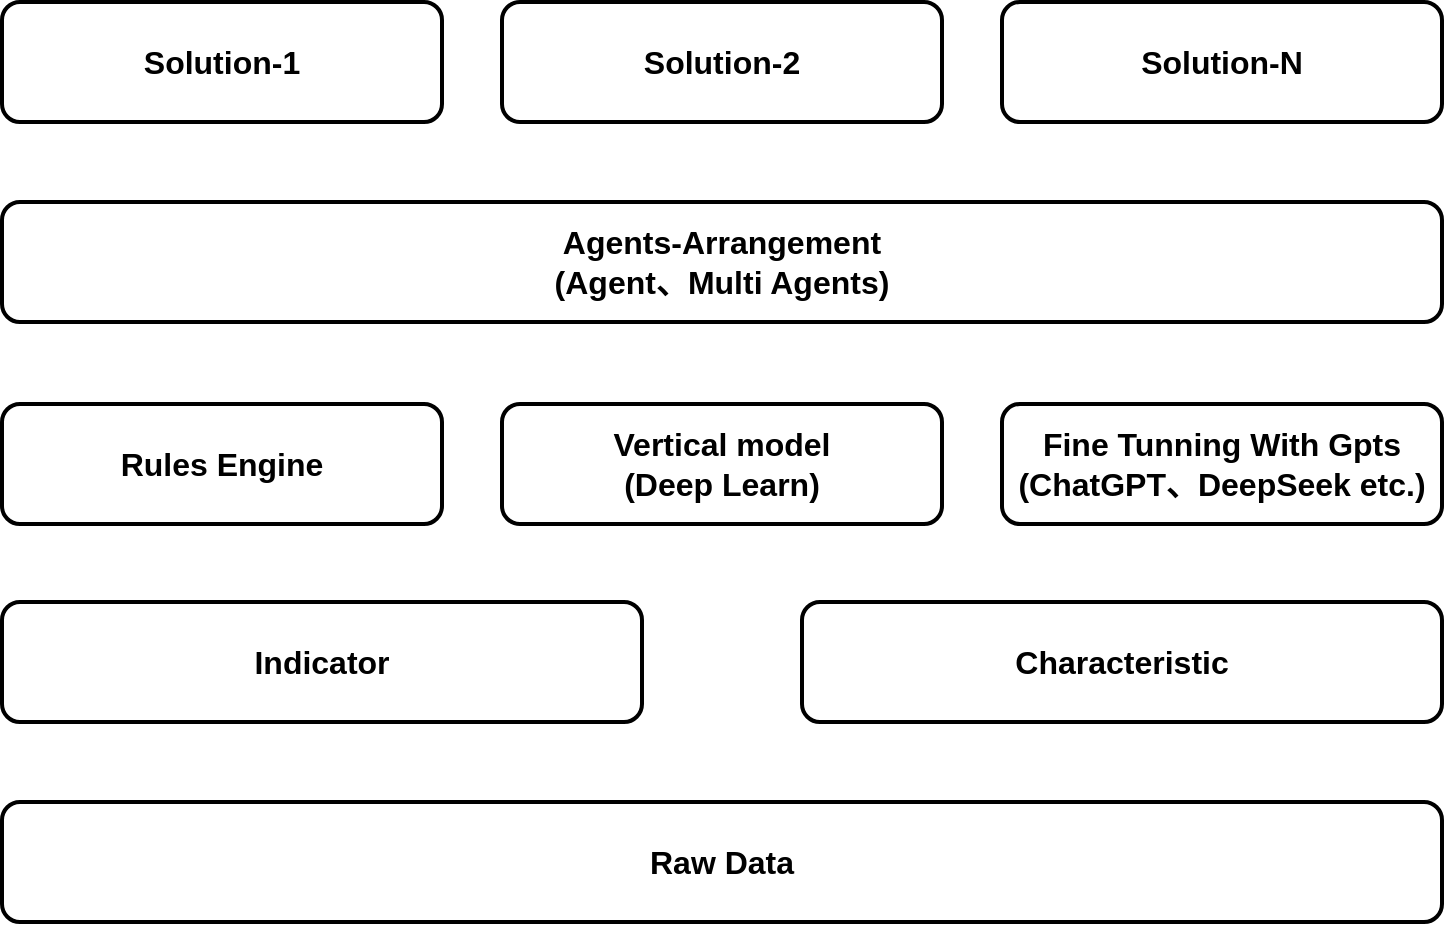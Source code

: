 <mxfile version="26.1.0">
  <diagram name="Layered Architecture" id="LeY87rMNXh64mNIgYaXg">
    <mxGraphModel dx="1434" dy="754" grid="1" gridSize="10" guides="1" tooltips="1" connect="1" arrows="1" fold="1" page="1" pageScale="1" pageWidth="827" pageHeight="1169" math="0" shadow="0">
      <root>
        <mxCell id="0" />
        <mxCell id="1" parent="0" />
        <mxCell id="9g_YkgAF7B2nUVrNjDC1-1" value="Raw Data" style="rounded=1;whiteSpace=wrap;html=1;fontSize=16;fontStyle=1;strokeWidth=2;" vertex="1" parent="1">
          <mxGeometry x="40" y="520" width="720" height="60" as="geometry" />
        </mxCell>
        <mxCell id="9g_YkgAF7B2nUVrNjDC1-2" value="Indicator" style="rounded=1;whiteSpace=wrap;html=1;fontSize=16;fontStyle=1;strokeWidth=2;" vertex="1" parent="1">
          <mxGeometry x="40" y="420" width="320" height="60" as="geometry" />
        </mxCell>
        <mxCell id="9g_YkgAF7B2nUVrNjDC1-3" value="Characteristic" style="rounded=1;whiteSpace=wrap;html=1;fontSize=16;fontStyle=1;strokeWidth=2;" vertex="1" parent="1">
          <mxGeometry x="440" y="420" width="320" height="60" as="geometry" />
        </mxCell>
        <mxCell id="9g_YkgAF7B2nUVrNjDC1-4" value="Rules Engine" style="rounded=1;whiteSpace=wrap;html=1;strokeWidth=2;fontSize=16;fontStyle=1" vertex="1" parent="1">
          <mxGeometry x="40" y="321" width="220" height="60" as="geometry" />
        </mxCell>
        <mxCell id="9g_YkgAF7B2nUVrNjDC1-5" value="&lt;div&gt;Vertical model&lt;/div&gt;&lt;div&gt;(Deep Learn)&lt;/div&gt;" style="rounded=1;whiteSpace=wrap;html=1;strokeWidth=2;fontSize=16;fontStyle=1" vertex="1" parent="1">
          <mxGeometry x="290" y="321" width="220" height="60" as="geometry" />
        </mxCell>
        <mxCell id="9g_YkgAF7B2nUVrNjDC1-6" value="&lt;div&gt;Fine Tunning With Gpts&lt;/div&gt;&lt;div&gt;(ChatGPT、DeepSeek etc.)&lt;/div&gt;" style="rounded=1;whiteSpace=wrap;html=1;strokeWidth=2;fontSize=16;fontStyle=1" vertex="1" parent="1">
          <mxGeometry x="540" y="321" width="220" height="60" as="geometry" />
        </mxCell>
        <mxCell id="9g_YkgAF7B2nUVrNjDC1-7" value="&lt;div&gt;Agents-Arrangement&lt;/div&gt;&lt;div&gt;(Agent、Multi Agents)&lt;/div&gt;" style="rounded=1;whiteSpace=wrap;html=1;fontSize=16;fontStyle=1;strokeWidth=2;" vertex="1" parent="1">
          <mxGeometry x="40" y="220" width="720" height="60" as="geometry" />
        </mxCell>
        <mxCell id="9g_YkgAF7B2nUVrNjDC1-8" value="Solution-1" style="rounded=1;whiteSpace=wrap;html=1;strokeWidth=2;fontSize=16;fontStyle=1" vertex="1" parent="1">
          <mxGeometry x="40" y="120" width="220" height="60" as="geometry" />
        </mxCell>
        <mxCell id="9g_YkgAF7B2nUVrNjDC1-9" value="Solution-2" style="rounded=1;whiteSpace=wrap;html=1;strokeWidth=2;fontSize=16;fontStyle=1" vertex="1" parent="1">
          <mxGeometry x="290" y="120" width="220" height="60" as="geometry" />
        </mxCell>
        <mxCell id="9g_YkgAF7B2nUVrNjDC1-10" value="Solution-N" style="rounded=1;whiteSpace=wrap;html=1;strokeWidth=2;fontSize=16;fontStyle=1" vertex="1" parent="1">
          <mxGeometry x="540" y="120" width="220" height="60" as="geometry" />
        </mxCell>
      </root>
    </mxGraphModel>
  </diagram>
</mxfile>
